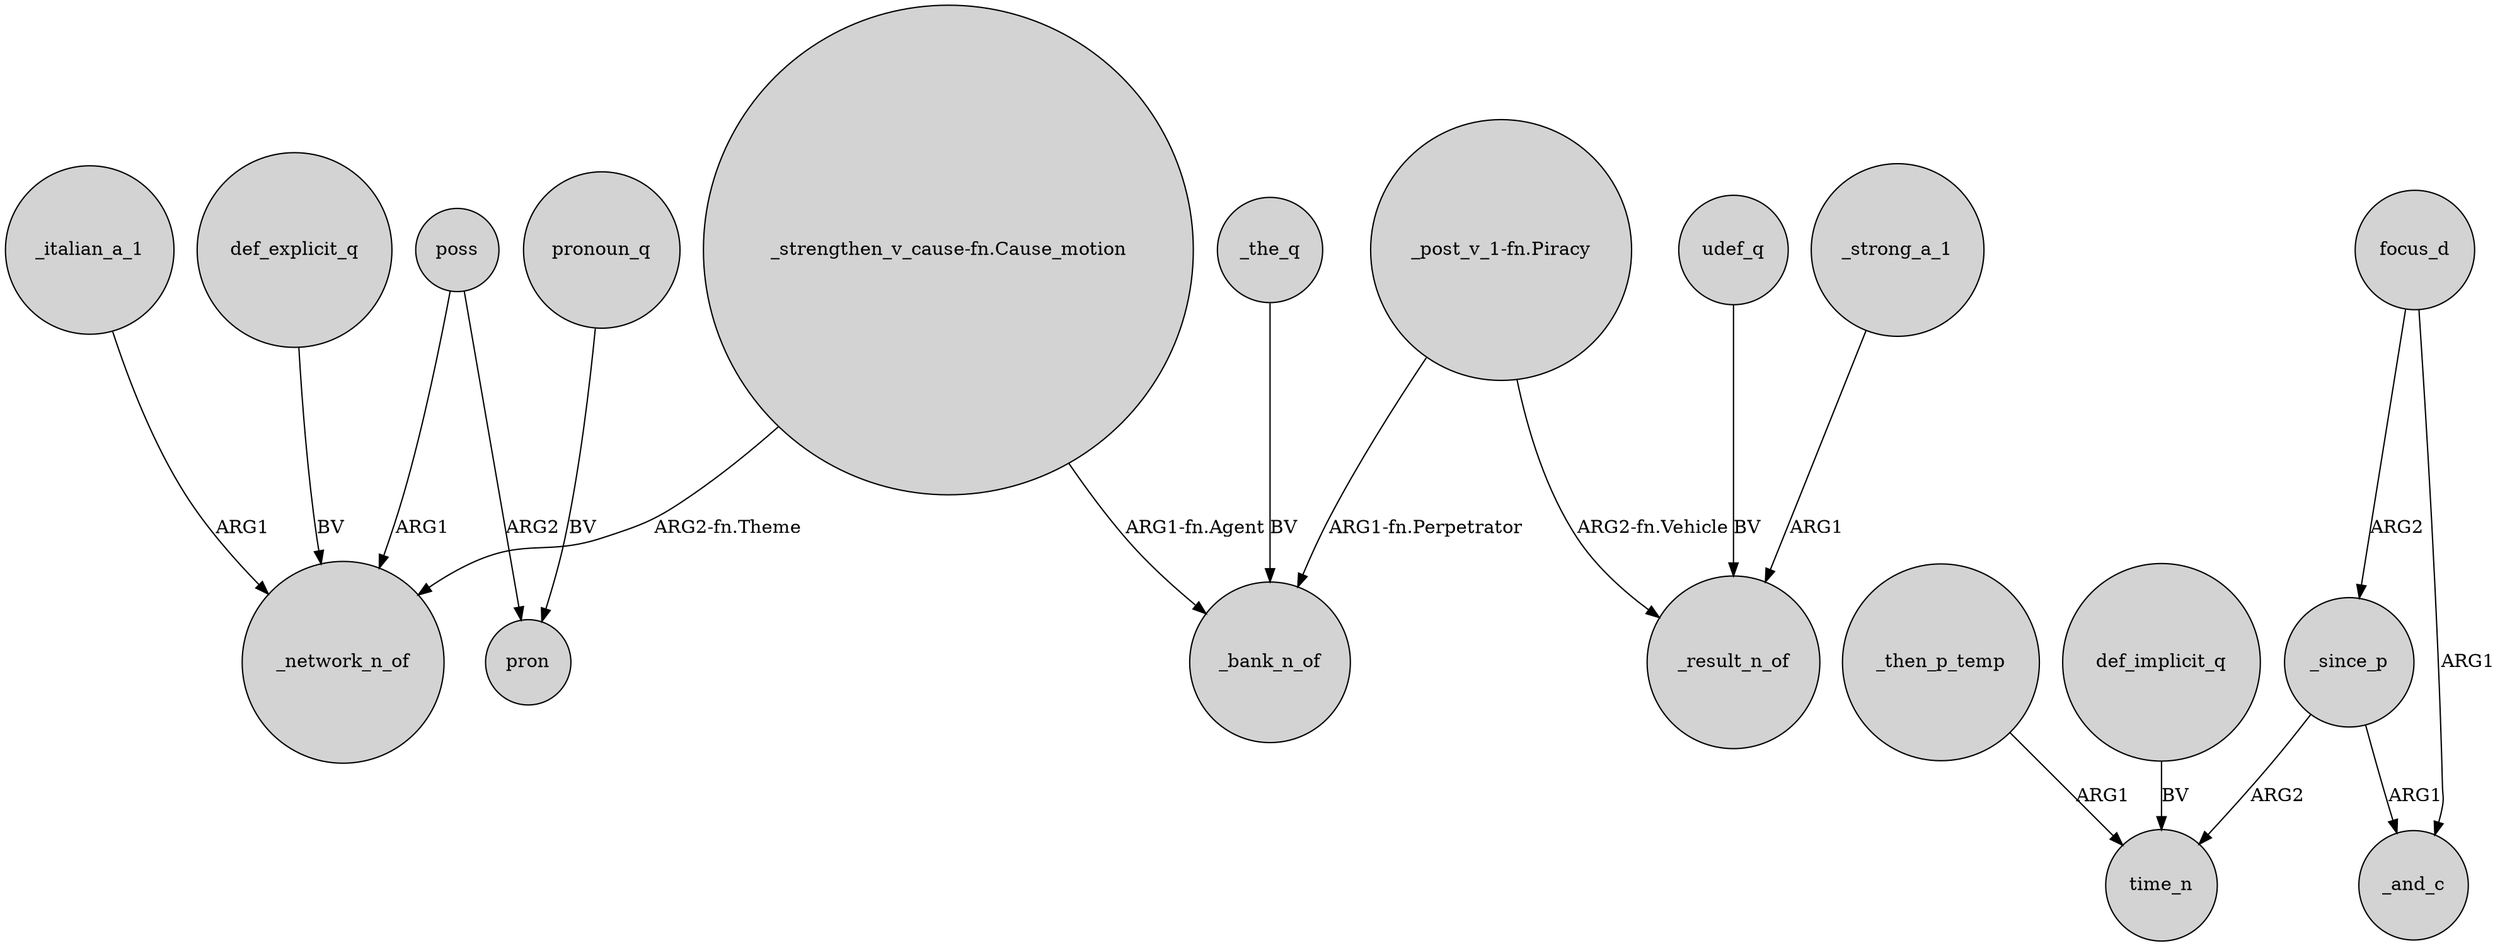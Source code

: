 digraph {
	node [shape=circle style=filled]
	poss -> _network_n_of [label=ARG1]
	"_post_v_1-fn.Piracy" -> _result_n_of [label="ARG2-fn.Vehicle"]
	_then_p_temp -> time_n [label=ARG1]
	focus_d -> _since_p [label=ARG2]
	_the_q -> _bank_n_of [label=BV]
	"_post_v_1-fn.Piracy" -> _bank_n_of [label="ARG1-fn.Perpetrator"]
	def_implicit_q -> time_n [label=BV]
	"_strengthen_v_cause-fn.Cause_motion" -> _network_n_of [label="ARG2-fn.Theme"]
	"_strengthen_v_cause-fn.Cause_motion" -> _bank_n_of [label="ARG1-fn.Agent"]
	focus_d -> _and_c [label=ARG1]
	_italian_a_1 -> _network_n_of [label=ARG1]
	udef_q -> _result_n_of [label=BV]
	_since_p -> time_n [label=ARG2]
	_strong_a_1 -> _result_n_of [label=ARG1]
	pronoun_q -> pron [label=BV]
	def_explicit_q -> _network_n_of [label=BV]
	_since_p -> _and_c [label=ARG1]
	poss -> pron [label=ARG2]
}
